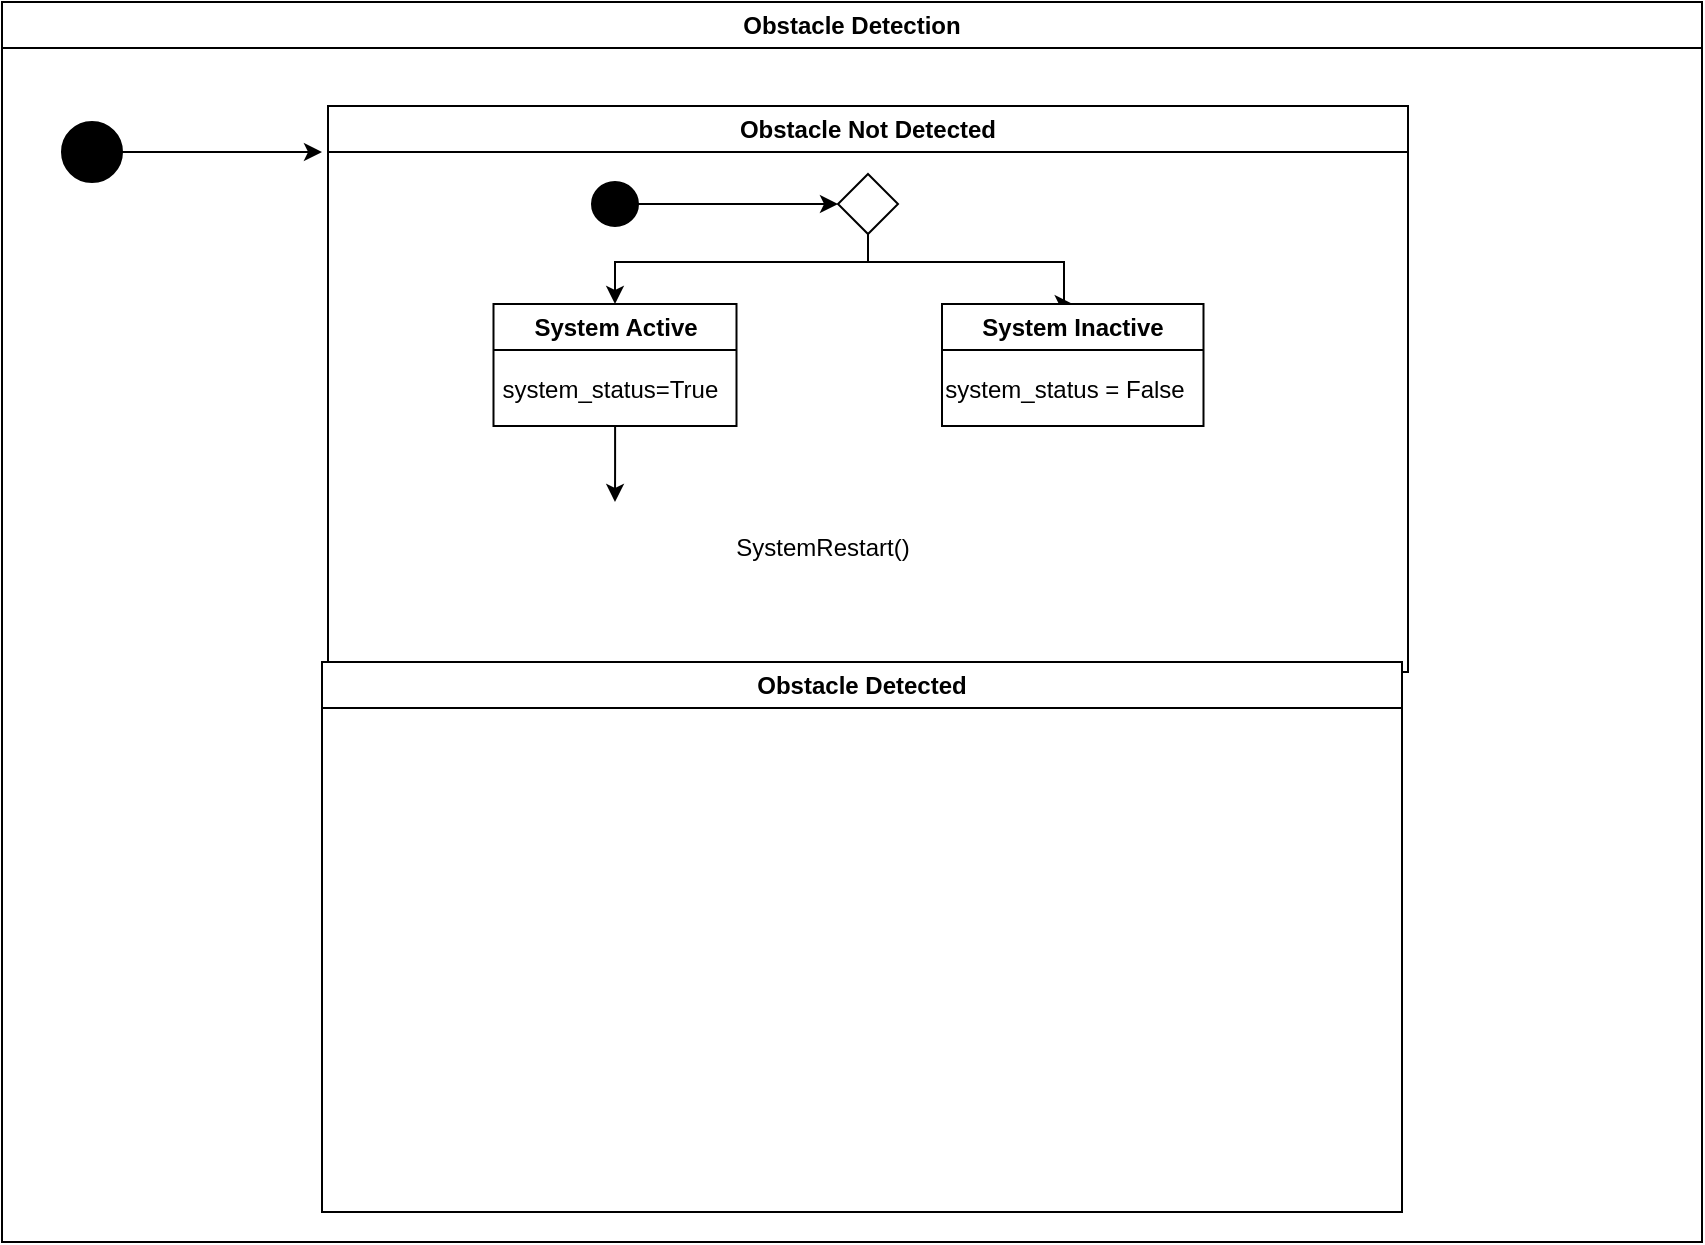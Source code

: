 <mxfile version="24.5.5" type="github">
  <diagram name="Page-1" id="58cdce13-f638-feb5-8d6f-7d28b1aa9fa0">
    <mxGraphModel dx="538" dy="268" grid="1" gridSize="10" guides="1" tooltips="1" connect="1" arrows="1" fold="1" page="1" pageScale="1" pageWidth="1100" pageHeight="850" background="none" math="0" shadow="0">
      <root>
        <mxCell id="0" />
        <mxCell id="1" parent="0" />
        <mxCell id="dunfdXvnGV9NtaTDnedf-12" value="Obstacle Detection" style="swimlane;whiteSpace=wrap;html=1;" vertex="1" parent="1">
          <mxGeometry x="160" y="50" width="850" height="620" as="geometry" />
        </mxCell>
        <mxCell id="dunfdXvnGV9NtaTDnedf-14" value="Obstacle Not Detected" style="swimlane;whiteSpace=wrap;html=1;" vertex="1" parent="dunfdXvnGV9NtaTDnedf-12">
          <mxGeometry x="163" y="52" width="540" height="283" as="geometry" />
        </mxCell>
        <mxCell id="dunfdXvnGV9NtaTDnedf-19" style="edgeStyle=orthogonalEdgeStyle;rounded=0;orthogonalLoop=1;jettySize=auto;html=1;exitX=1;exitY=0.5;exitDx=0;exitDy=0;entryX=0;entryY=0.5;entryDx=0;entryDy=0;" edge="1" parent="dunfdXvnGV9NtaTDnedf-14" source="dunfdXvnGV9NtaTDnedf-17" target="dunfdXvnGV9NtaTDnedf-18">
          <mxGeometry relative="1" as="geometry" />
        </mxCell>
        <mxCell id="dunfdXvnGV9NtaTDnedf-17" value="" style="ellipse;fillColor=strokeColor;html=1;" vertex="1" parent="dunfdXvnGV9NtaTDnedf-14">
          <mxGeometry x="132" y="38" width="23" height="22" as="geometry" />
        </mxCell>
        <mxCell id="dunfdXvnGV9NtaTDnedf-30" style="edgeStyle=orthogonalEdgeStyle;rounded=0;orthogonalLoop=1;jettySize=auto;html=1;entryX=0.5;entryY=0;entryDx=0;entryDy=0;" edge="1" parent="dunfdXvnGV9NtaTDnedf-14" source="dunfdXvnGV9NtaTDnedf-18" target="dunfdXvnGV9NtaTDnedf-28">
          <mxGeometry relative="1" as="geometry">
            <Array as="points">
              <mxPoint x="270" y="78" />
              <mxPoint x="143" y="78" />
            </Array>
          </mxGeometry>
        </mxCell>
        <mxCell id="dunfdXvnGV9NtaTDnedf-31" style="edgeStyle=orthogonalEdgeStyle;rounded=0;orthogonalLoop=1;jettySize=auto;html=1;entryX=0.5;entryY=0;entryDx=0;entryDy=0;" edge="1" parent="dunfdXvnGV9NtaTDnedf-14" source="dunfdXvnGV9NtaTDnedf-18" target="dunfdXvnGV9NtaTDnedf-29">
          <mxGeometry relative="1" as="geometry">
            <Array as="points">
              <mxPoint x="270" y="78" />
              <mxPoint x="368" y="78" />
            </Array>
          </mxGeometry>
        </mxCell>
        <mxCell id="dunfdXvnGV9NtaTDnedf-18" value="" style="rhombus;" vertex="1" parent="dunfdXvnGV9NtaTDnedf-14">
          <mxGeometry x="255" y="34" width="30" height="30" as="geometry" />
        </mxCell>
        <mxCell id="dunfdXvnGV9NtaTDnedf-35" style="edgeStyle=orthogonalEdgeStyle;rounded=0;orthogonalLoop=1;jettySize=auto;html=1;" edge="1" parent="dunfdXvnGV9NtaTDnedf-14" source="dunfdXvnGV9NtaTDnedf-28">
          <mxGeometry relative="1" as="geometry">
            <mxPoint x="143.5" y="198" as="targetPoint" />
          </mxGeometry>
        </mxCell>
        <mxCell id="dunfdXvnGV9NtaTDnedf-28" value="System Active" style="swimlane;whiteSpace=wrap;html=1;" vertex="1" parent="dunfdXvnGV9NtaTDnedf-14">
          <mxGeometry x="82.75" y="99" width="121.5" height="61" as="geometry" />
        </mxCell>
        <mxCell id="dunfdXvnGV9NtaTDnedf-32" value="&amp;nbsp; &amp;nbsp; system_status=True" style="text;html=1;align=center;verticalAlign=middle;resizable=0;points=[];autosize=1;strokeColor=none;fillColor=none;" vertex="1" parent="dunfdXvnGV9NtaTDnedf-28">
          <mxGeometry x="-18.5" y="27.5" width="140" height="30" as="geometry" />
        </mxCell>
        <mxCell id="dunfdXvnGV9NtaTDnedf-29" value="System Inactive" style="swimlane;whiteSpace=wrap;html=1;" vertex="1" parent="dunfdXvnGV9NtaTDnedf-14">
          <mxGeometry x="307" y="99" width="130.75" height="61" as="geometry" />
        </mxCell>
        <mxCell id="dunfdXvnGV9NtaTDnedf-33" value="system_status = False" style="text;html=1;align=center;verticalAlign=middle;resizable=0;points=[];autosize=1;strokeColor=none;fillColor=none;" vertex="1" parent="dunfdXvnGV9NtaTDnedf-29">
          <mxGeometry x="-9.25" y="27.5" width="140" height="30" as="geometry" />
        </mxCell>
        <mxCell id="dunfdXvnGV9NtaTDnedf-13" value="Obstacle Detected" style="swimlane;whiteSpace=wrap;html=1;" vertex="1" parent="dunfdXvnGV9NtaTDnedf-12">
          <mxGeometry x="160" y="330" width="540" height="275" as="geometry" />
        </mxCell>
        <mxCell id="dunfdXvnGV9NtaTDnedf-15" value="" style="ellipse;fillColor=strokeColor;html=1;" vertex="1" parent="dunfdXvnGV9NtaTDnedf-12">
          <mxGeometry x="30" y="60" width="30" height="30" as="geometry" />
        </mxCell>
        <mxCell id="dunfdXvnGV9NtaTDnedf-16" style="edgeStyle=orthogonalEdgeStyle;rounded=0;orthogonalLoop=1;jettySize=auto;html=1;" edge="1" parent="dunfdXvnGV9NtaTDnedf-12" source="dunfdXvnGV9NtaTDnedf-15">
          <mxGeometry relative="1" as="geometry">
            <mxPoint x="160" y="75" as="targetPoint" />
          </mxGeometry>
        </mxCell>
        <mxCell id="dunfdXvnGV9NtaTDnedf-36" value="SystemRestart()" style="text;html=1;align=center;verticalAlign=middle;resizable=0;points=[];autosize=1;strokeColor=none;fillColor=none;" vertex="1" parent="1">
          <mxGeometry x="515" y="308" width="110" height="30" as="geometry" />
        </mxCell>
      </root>
    </mxGraphModel>
  </diagram>
</mxfile>
